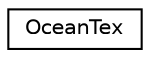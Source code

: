 digraph G
{
  edge [fontname="Helvetica",fontsize="10",labelfontname="Helvetica",labelfontsize="10"];
  node [fontname="Helvetica",fontsize="10",shape=record];
  rankdir=LR;
  Node1 [label="OceanTex",height=0.2,width=0.4,color="black", fillcolor="white", style="filled",URL="$df/d03/structOceanTex.html"];
}
